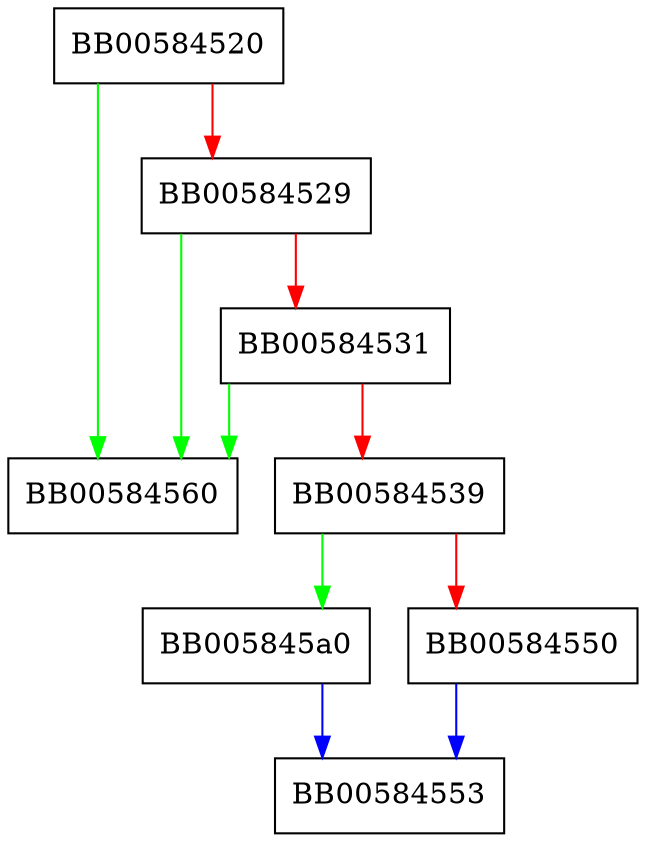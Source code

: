 digraph o2i_ECPublicKey {
  node [shape="box"];
  graph [splines=ortho];
  BB00584520 -> BB00584560 [color="green"];
  BB00584520 -> BB00584529 [color="red"];
  BB00584529 -> BB00584560 [color="green"];
  BB00584529 -> BB00584531 [color="red"];
  BB00584531 -> BB00584560 [color="green"];
  BB00584531 -> BB00584539 [color="red"];
  BB00584539 -> BB005845a0 [color="green"];
  BB00584539 -> BB00584550 [color="red"];
  BB00584550 -> BB00584553 [color="blue"];
  BB005845a0 -> BB00584553 [color="blue"];
}